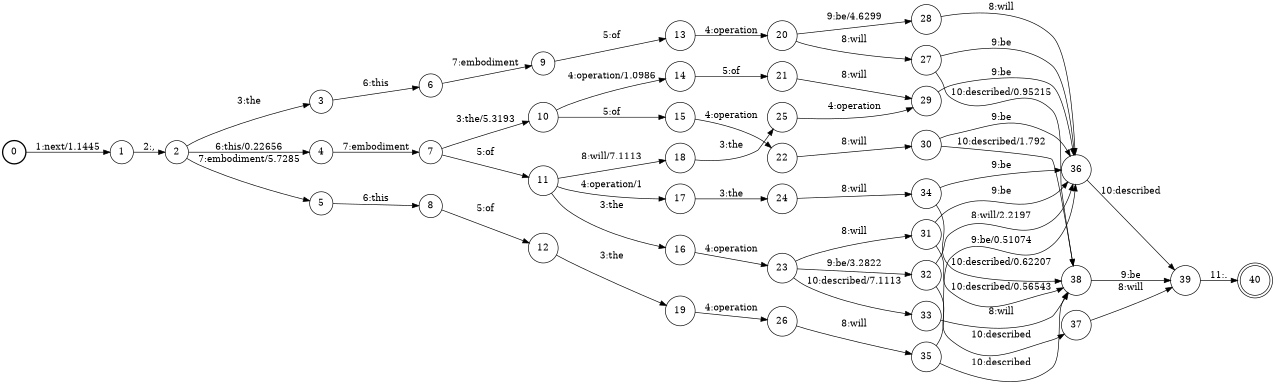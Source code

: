 digraph FST {
rankdir = LR;
size = "8.5,11";
label = "";
center = 1;
orientation = Portrait;
ranksep = "0.4";
nodesep = "0.25";
0 [label = "0", shape = circle, style = bold, fontsize = 14]
	0 -> 1 [label = "1:next/1.1445", fontsize = 14];
1 [label = "1", shape = circle, style = solid, fontsize = 14]
	1 -> 2 [label = "2:,", fontsize = 14];
2 [label = "2", shape = circle, style = solid, fontsize = 14]
	2 -> 3 [label = "3:the", fontsize = 14];
	2 -> 4 [label = "6:this/0.22656", fontsize = 14];
	2 -> 5 [label = "7:embodiment/5.7285", fontsize = 14];
3 [label = "3", shape = circle, style = solid, fontsize = 14]
	3 -> 6 [label = "6:this", fontsize = 14];
4 [label = "4", shape = circle, style = solid, fontsize = 14]
	4 -> 7 [label = "7:embodiment", fontsize = 14];
5 [label = "5", shape = circle, style = solid, fontsize = 14]
	5 -> 8 [label = "6:this", fontsize = 14];
6 [label = "6", shape = circle, style = solid, fontsize = 14]
	6 -> 9 [label = "7:embodiment", fontsize = 14];
7 [label = "7", shape = circle, style = solid, fontsize = 14]
	7 -> 10 [label = "3:the/5.3193", fontsize = 14];
	7 -> 11 [label = "5:of", fontsize = 14];
8 [label = "8", shape = circle, style = solid, fontsize = 14]
	8 -> 12 [label = "5:of", fontsize = 14];
9 [label = "9", shape = circle, style = solid, fontsize = 14]
	9 -> 13 [label = "5:of", fontsize = 14];
10 [label = "10", shape = circle, style = solid, fontsize = 14]
	10 -> 14 [label = "4:operation/1.0986", fontsize = 14];
	10 -> 15 [label = "5:of", fontsize = 14];
11 [label = "11", shape = circle, style = solid, fontsize = 14]
	11 -> 16 [label = "3:the", fontsize = 14];
	11 -> 17 [label = "4:operation/1", fontsize = 14];
	11 -> 18 [label = "8:will/7.1113", fontsize = 14];
12 [label = "12", shape = circle, style = solid, fontsize = 14]
	12 -> 19 [label = "3:the", fontsize = 14];
13 [label = "13", shape = circle, style = solid, fontsize = 14]
	13 -> 20 [label = "4:operation", fontsize = 14];
14 [label = "14", shape = circle, style = solid, fontsize = 14]
	14 -> 21 [label = "5:of", fontsize = 14];
15 [label = "15", shape = circle, style = solid, fontsize = 14]
	15 -> 22 [label = "4:operation", fontsize = 14];
16 [label = "16", shape = circle, style = solid, fontsize = 14]
	16 -> 23 [label = "4:operation", fontsize = 14];
17 [label = "17", shape = circle, style = solid, fontsize = 14]
	17 -> 24 [label = "3:the", fontsize = 14];
18 [label = "18", shape = circle, style = solid, fontsize = 14]
	18 -> 25 [label = "3:the", fontsize = 14];
19 [label = "19", shape = circle, style = solid, fontsize = 14]
	19 -> 26 [label = "4:operation", fontsize = 14];
20 [label = "20", shape = circle, style = solid, fontsize = 14]
	20 -> 27 [label = "8:will", fontsize = 14];
	20 -> 28 [label = "9:be/4.6299", fontsize = 14];
21 [label = "21", shape = circle, style = solid, fontsize = 14]
	21 -> 29 [label = "8:will", fontsize = 14];
22 [label = "22", shape = circle, style = solid, fontsize = 14]
	22 -> 30 [label = "8:will", fontsize = 14];
23 [label = "23", shape = circle, style = solid, fontsize = 14]
	23 -> 31 [label = "8:will", fontsize = 14];
	23 -> 32 [label = "9:be/3.2822", fontsize = 14];
	23 -> 33 [label = "10:described/7.1113", fontsize = 14];
24 [label = "24", shape = circle, style = solid, fontsize = 14]
	24 -> 34 [label = "8:will", fontsize = 14];
25 [label = "25", shape = circle, style = solid, fontsize = 14]
	25 -> 29 [label = "4:operation", fontsize = 14];
26 [label = "26", shape = circle, style = solid, fontsize = 14]
	26 -> 35 [label = "8:will", fontsize = 14];
27 [label = "27", shape = circle, style = solid, fontsize = 14]
	27 -> 36 [label = "9:be", fontsize = 14];
	27 -> 38 [label = "10:described/0.95215", fontsize = 14];
28 [label = "28", shape = circle, style = solid, fontsize = 14]
	28 -> 36 [label = "8:will", fontsize = 14];
29 [label = "29", shape = circle, style = solid, fontsize = 14]
	29 -> 36 [label = "9:be", fontsize = 14];
30 [label = "30", shape = circle, style = solid, fontsize = 14]
	30 -> 36 [label = "9:be", fontsize = 14];
	30 -> 38 [label = "10:described/1.792", fontsize = 14];
31 [label = "31", shape = circle, style = solid, fontsize = 14]
	31 -> 36 [label = "9:be", fontsize = 14];
	31 -> 38 [label = "10:described/0.56543", fontsize = 14];
32 [label = "32", shape = circle, style = solid, fontsize = 14]
	32 -> 36 [label = "8:will/2.2197", fontsize = 14];
	32 -> 37 [label = "10:described", fontsize = 14];
33 [label = "33", shape = circle, style = solid, fontsize = 14]
	33 -> 38 [label = "8:will", fontsize = 14];
34 [label = "34", shape = circle, style = solid, fontsize = 14]
	34 -> 36 [label = "9:be", fontsize = 14];
	34 -> 38 [label = "10:described/0.62207", fontsize = 14];
35 [label = "35", shape = circle, style = solid, fontsize = 14]
	35 -> 36 [label = "9:be/0.51074", fontsize = 14];
	35 -> 38 [label = "10:described", fontsize = 14];
36 [label = "36", shape = circle, style = solid, fontsize = 14]
	36 -> 39 [label = "10:described", fontsize = 14];
37 [label = "37", shape = circle, style = solid, fontsize = 14]
	37 -> 39 [label = "8:will", fontsize = 14];
38 [label = "38", shape = circle, style = solid, fontsize = 14]
	38 -> 39 [label = "9:be", fontsize = 14];
39 [label = "39", shape = circle, style = solid, fontsize = 14]
	39 -> 40 [label = "11:.", fontsize = 14];
40 [label = "40", shape = doublecircle, style = solid, fontsize = 14]
}
